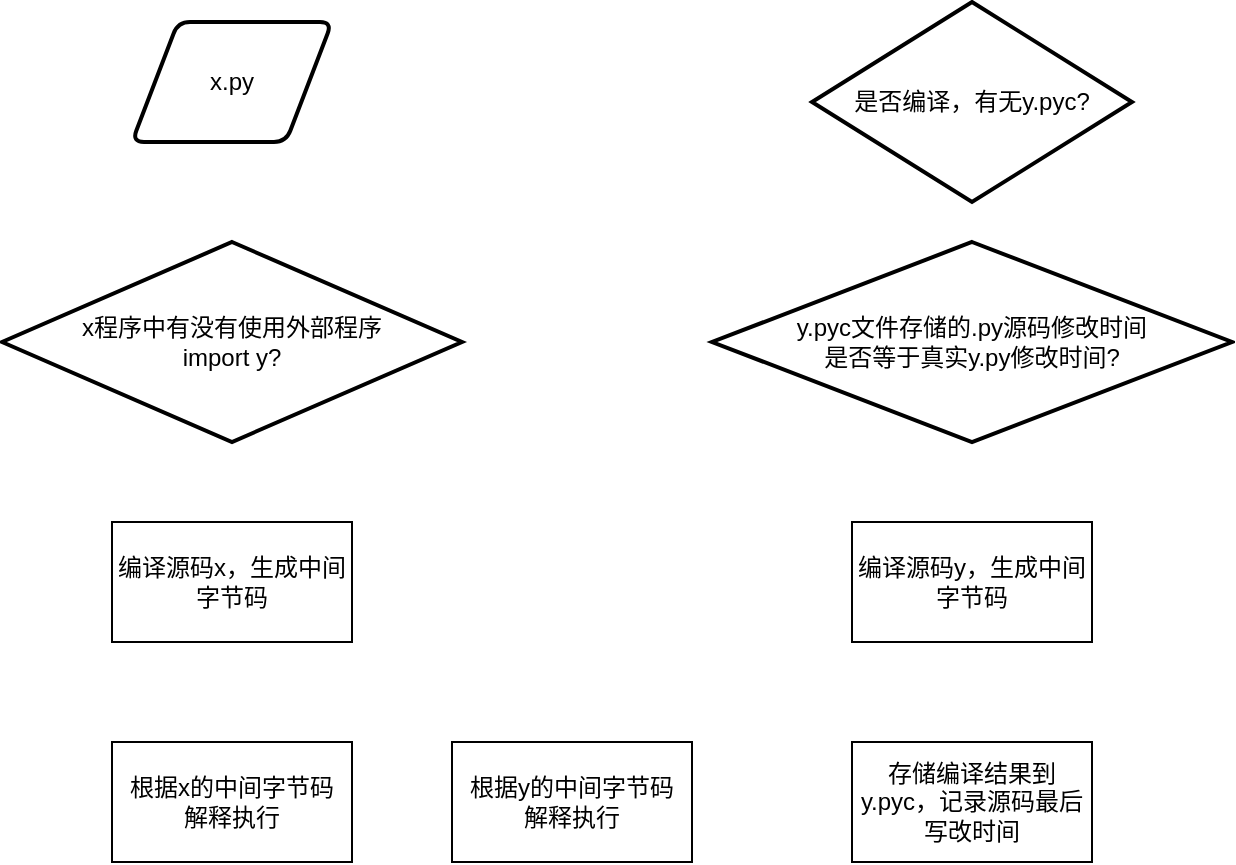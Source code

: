 <mxfile version="17.5.0" type="github">
  <diagram id="fPdl14Pba0S37FqoG8v8" name="Page-1">
    <mxGraphModel dx="782" dy="446" grid="1" gridSize="10" guides="1" tooltips="1" connect="1" arrows="1" fold="1" page="1" pageScale="1" pageWidth="827" pageHeight="1169" math="0" shadow="0">
      <root>
        <mxCell id="0" />
        <mxCell id="1" parent="0" />
        <mxCell id="FrrBJr6luwqR7iXKgFfq-1" value="x.py" style="shape=parallelogram;html=1;strokeWidth=2;perimeter=parallelogramPerimeter;whiteSpace=wrap;rounded=1;arcSize=12;size=0.23;" vertex="1" parent="1">
          <mxGeometry x="140" y="80" width="100" height="60" as="geometry" />
        </mxCell>
        <mxCell id="FrrBJr6luwqR7iXKgFfq-2" value="x程序中有没有使用外部程序&lt;br&gt;import y?" style="strokeWidth=2;html=1;shape=mxgraph.flowchart.decision;whiteSpace=wrap;" vertex="1" parent="1">
          <mxGeometry x="75" y="190" width="230" height="100" as="geometry" />
        </mxCell>
        <mxCell id="FrrBJr6luwqR7iXKgFfq-3" value="编译源码x，生成中间字节码" style="rounded=0;whiteSpace=wrap;html=1;" vertex="1" parent="1">
          <mxGeometry x="130" y="330" width="120" height="60" as="geometry" />
        </mxCell>
        <mxCell id="FrrBJr6luwqR7iXKgFfq-4" value="是否编译，有无y.pyc?" style="strokeWidth=2;html=1;shape=mxgraph.flowchart.decision;whiteSpace=wrap;" vertex="1" parent="1">
          <mxGeometry x="480" y="70" width="160" height="100" as="geometry" />
        </mxCell>
        <mxCell id="FrrBJr6luwqR7iXKgFfq-5" value="y.pyc文件存储的.py源码修改时间&lt;br&gt;是否等于真实y.py修改时间?" style="strokeWidth=2;html=1;shape=mxgraph.flowchart.decision;whiteSpace=wrap;" vertex="1" parent="1">
          <mxGeometry x="430" y="190" width="260" height="100" as="geometry" />
        </mxCell>
        <mxCell id="FrrBJr6luwqR7iXKgFfq-6" value="编译源码y，生成中间字节码" style="rounded=0;whiteSpace=wrap;html=1;" vertex="1" parent="1">
          <mxGeometry x="500" y="330" width="120" height="60" as="geometry" />
        </mxCell>
        <mxCell id="FrrBJr6luwqR7iXKgFfq-7" value="根据y的中间字节码&lt;br&gt;解释执行" style="rounded=0;whiteSpace=wrap;html=1;" vertex="1" parent="1">
          <mxGeometry x="300" y="440" width="120" height="60" as="geometry" />
        </mxCell>
        <mxCell id="FrrBJr6luwqR7iXKgFfq-8" value="存储编译结果到y.pyc，记录源码最后写改时间" style="rounded=0;whiteSpace=wrap;html=1;" vertex="1" parent="1">
          <mxGeometry x="500" y="440" width="120" height="60" as="geometry" />
        </mxCell>
        <mxCell id="FrrBJr6luwqR7iXKgFfq-10" value="根据x的中间字节码&lt;br&gt;解释执行" style="rounded=0;whiteSpace=wrap;html=1;" vertex="1" parent="1">
          <mxGeometry x="130" y="440" width="120" height="60" as="geometry" />
        </mxCell>
      </root>
    </mxGraphModel>
  </diagram>
</mxfile>
